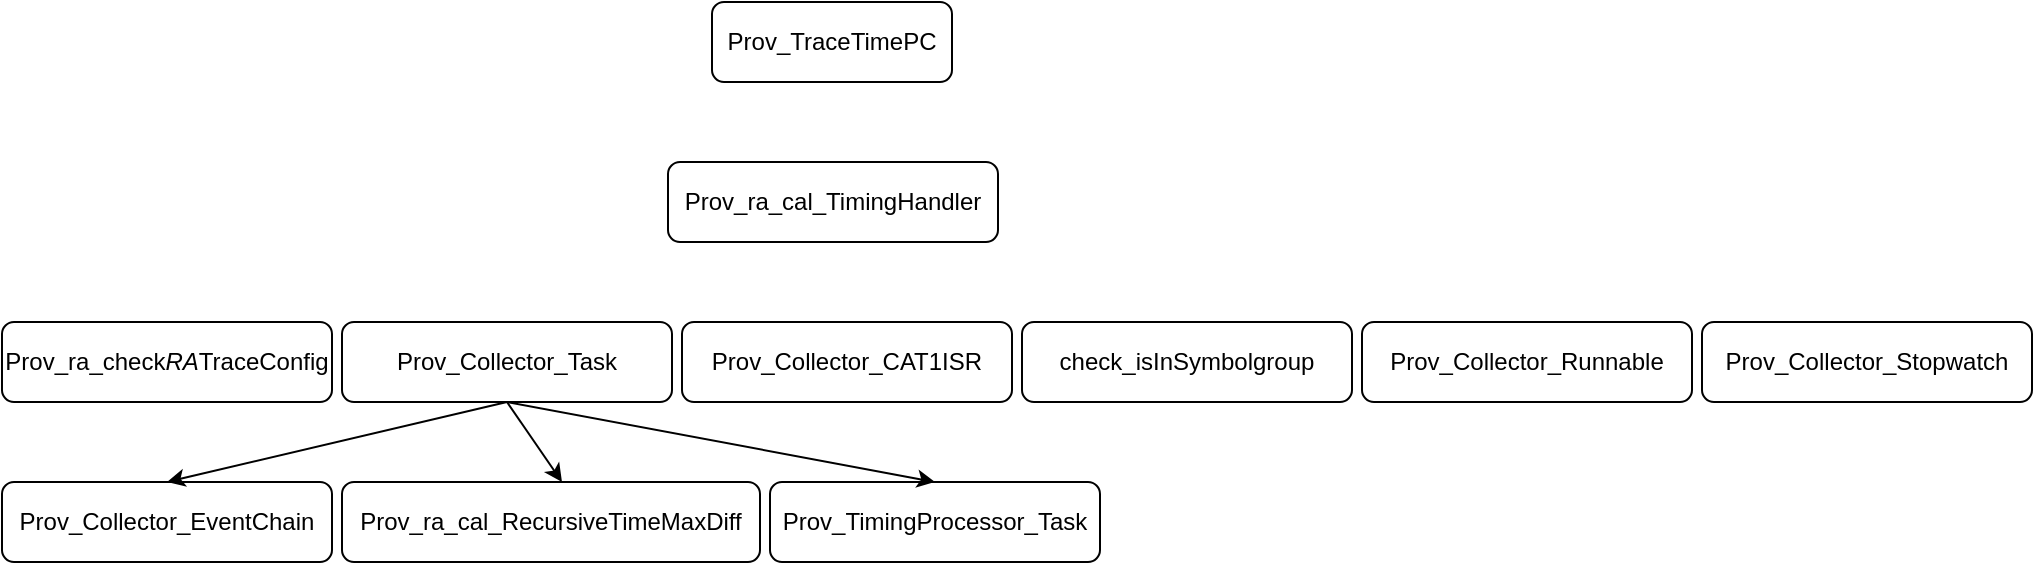 <mxfile version="14.2.4" type="github">
  <diagram name="Page-1" id="0783ab3e-0a74-02c8-0abd-f7b4e66b4bec">
    <mxGraphModel dx="2062" dy="1122" grid="1" gridSize="10" guides="1" tooltips="1" connect="1" arrows="1" fold="1" page="1" pageScale="1" pageWidth="850" pageHeight="1100" background="#ffffff" math="0" shadow="0">
      <root>
        <mxCell id="0" />
        <mxCell id="1" parent="0" />
        <mxCell id="t7thbEfWKexa40_ScQ5X-1" value="Prov_TraceTimePC" style="rounded=1;whiteSpace=wrap;html=1;" vertex="1" parent="1">
          <mxGeometry x="365" y="40" width="120" height="40" as="geometry" />
        </mxCell>
        <mxCell id="t7thbEfWKexa40_ScQ5X-2" value="Prov_ra_cal_TimingHandler" style="rounded=1;whiteSpace=wrap;html=1;" vertex="1" parent="1">
          <mxGeometry x="343" y="120" width="165" height="40" as="geometry" />
        </mxCell>
        <mxCell id="t7thbEfWKexa40_ScQ5X-3" value="Prov_ra_check&lt;i&gt;RA&lt;/i&gt;TraceConfig" style="rounded=1;whiteSpace=wrap;html=1;" vertex="1" parent="1">
          <mxGeometry x="10" y="200" width="165" height="40" as="geometry" />
        </mxCell>
        <mxCell id="t7thbEfWKexa40_ScQ5X-4" value="Prov_Collector_Task" style="rounded=1;whiteSpace=wrap;html=1;" vertex="1" parent="1">
          <mxGeometry x="180" y="200" width="165" height="40" as="geometry" />
        </mxCell>
        <mxCell id="t7thbEfWKexa40_ScQ5X-5" value="Prov_Collector_Runnable" style="rounded=1;whiteSpace=wrap;html=1;" vertex="1" parent="1">
          <mxGeometry x="690" y="200" width="165" height="40" as="geometry" />
        </mxCell>
        <mxCell id="t7thbEfWKexa40_ScQ5X-6" value="Prov_Collector_CAT1ISR" style="rounded=1;whiteSpace=wrap;html=1;" vertex="1" parent="1">
          <mxGeometry x="350" y="200" width="165" height="40" as="geometry" />
        </mxCell>
        <mxCell id="t7thbEfWKexa40_ScQ5X-9" value="Prov_Collector_Stopwatch" style="rounded=1;whiteSpace=wrap;html=1;" vertex="1" parent="1">
          <mxGeometry x="860" y="200" width="165" height="40" as="geometry" />
        </mxCell>
        <mxCell id="t7thbEfWKexa40_ScQ5X-11" value="check_isInSymbolgroup" style="rounded=1;whiteSpace=wrap;html=1;" vertex="1" parent="1">
          <mxGeometry x="520" y="200" width="165" height="40" as="geometry" />
        </mxCell>
        <mxCell id="t7thbEfWKexa40_ScQ5X-12" value="Prov_Collector_EventChain" style="rounded=1;whiteSpace=wrap;html=1;" vertex="1" parent="1">
          <mxGeometry x="10" y="280" width="165" height="40" as="geometry" />
        </mxCell>
        <mxCell id="t7thbEfWKexa40_ScQ5X-13" value="Prov_ra_cal_RecursiveTimeMaxDiff" style="rounded=1;whiteSpace=wrap;html=1;" vertex="1" parent="1">
          <mxGeometry x="180" y="280" width="209" height="40" as="geometry" />
        </mxCell>
        <mxCell id="t7thbEfWKexa40_ScQ5X-15" value="Prov_TimingProcessor_Task" style="rounded=1;whiteSpace=wrap;html=1;" vertex="1" parent="1">
          <mxGeometry x="394" y="280" width="165" height="40" as="geometry" />
        </mxCell>
        <mxCell id="t7thbEfWKexa40_ScQ5X-18" value="" style="endArrow=classic;html=1;exitX=0.5;exitY=1;exitDx=0;exitDy=0;entryX=0.5;entryY=0;entryDx=0;entryDy=0;" edge="1" parent="1" source="t7thbEfWKexa40_ScQ5X-4" target="t7thbEfWKexa40_ScQ5X-12">
          <mxGeometry width="50" height="50" relative="1" as="geometry">
            <mxPoint x="400" y="580" as="sourcePoint" />
            <mxPoint x="450" y="530" as="targetPoint" />
          </mxGeometry>
        </mxCell>
        <mxCell id="t7thbEfWKexa40_ScQ5X-21" value="" style="endArrow=classic;html=1;exitX=0.5;exitY=1;exitDx=0;exitDy=0;" edge="1" parent="1" source="t7thbEfWKexa40_ScQ5X-4">
          <mxGeometry width="50" height="50" relative="1" as="geometry">
            <mxPoint x="400" y="580" as="sourcePoint" />
            <mxPoint x="290" y="280" as="targetPoint" />
          </mxGeometry>
        </mxCell>
        <mxCell id="t7thbEfWKexa40_ScQ5X-22" value="" style="endArrow=classic;html=1;exitX=0.5;exitY=1;exitDx=0;exitDy=0;entryX=0.5;entryY=0;entryDx=0;entryDy=0;" edge="1" parent="1" source="t7thbEfWKexa40_ScQ5X-4" target="t7thbEfWKexa40_ScQ5X-15">
          <mxGeometry width="50" height="50" relative="1" as="geometry">
            <mxPoint x="400" y="580" as="sourcePoint" />
            <mxPoint x="450" y="530" as="targetPoint" />
          </mxGeometry>
        </mxCell>
      </root>
    </mxGraphModel>
  </diagram>
</mxfile>
